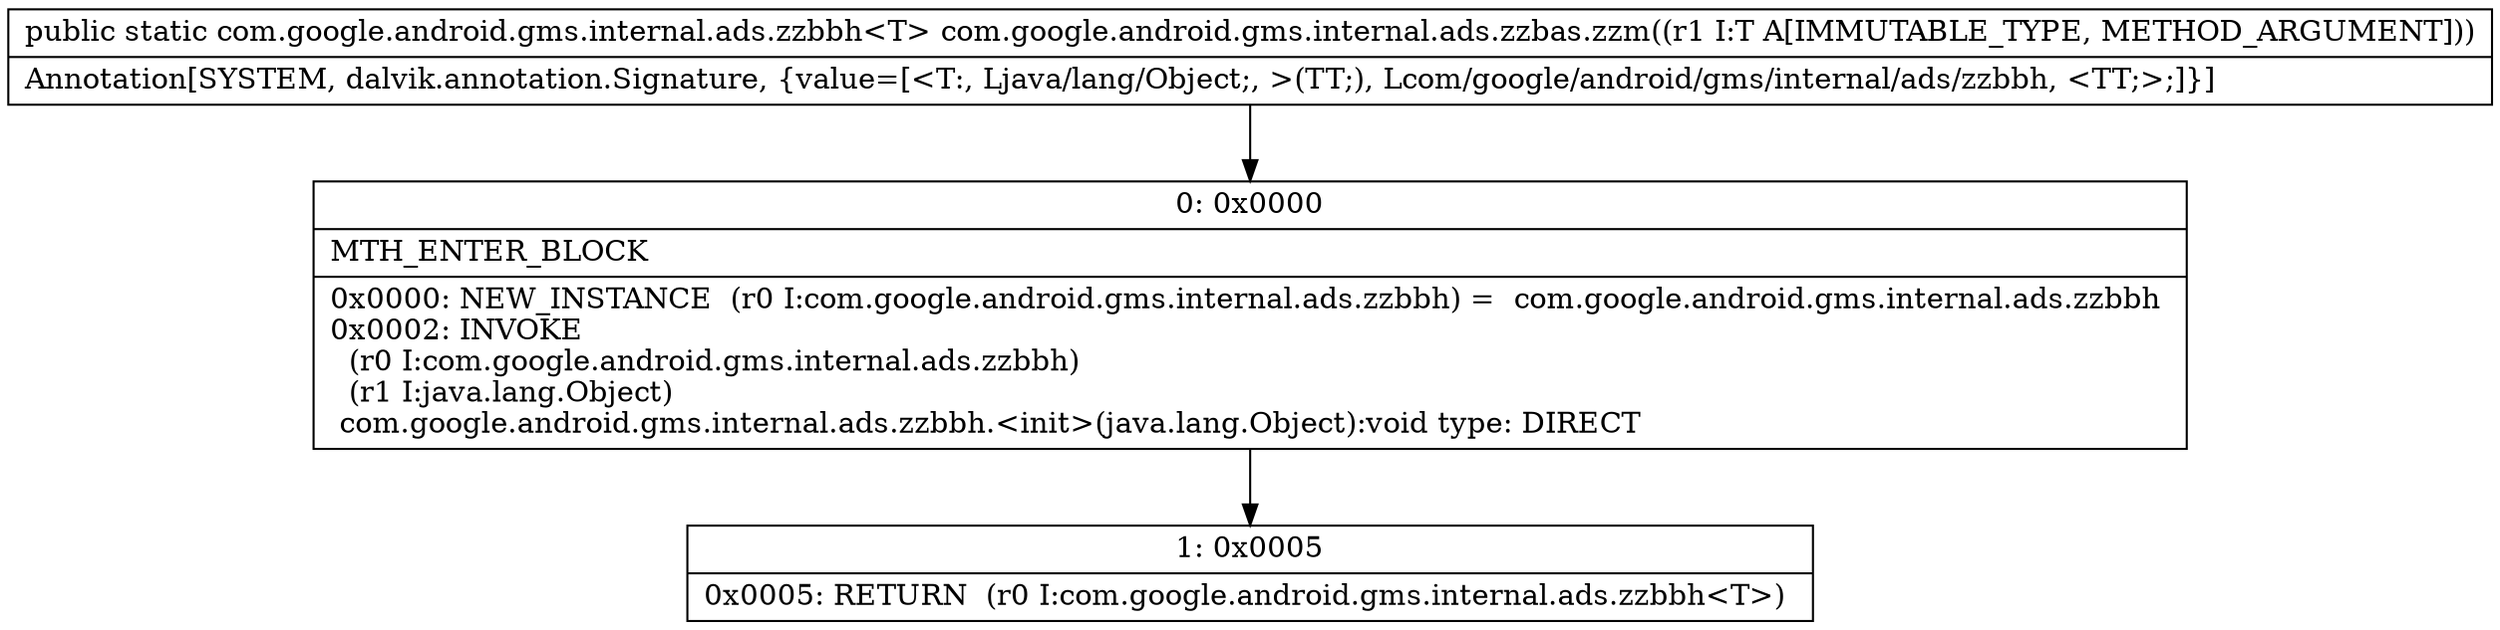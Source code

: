 digraph "CFG forcom.google.android.gms.internal.ads.zzbas.zzm(Ljava\/lang\/Object;)Lcom\/google\/android\/gms\/internal\/ads\/zzbbh;" {
Node_0 [shape=record,label="{0\:\ 0x0000|MTH_ENTER_BLOCK\l|0x0000: NEW_INSTANCE  (r0 I:com.google.android.gms.internal.ads.zzbbh) =  com.google.android.gms.internal.ads.zzbbh \l0x0002: INVOKE  \l  (r0 I:com.google.android.gms.internal.ads.zzbbh)\l  (r1 I:java.lang.Object)\l com.google.android.gms.internal.ads.zzbbh.\<init\>(java.lang.Object):void type: DIRECT \l}"];
Node_1 [shape=record,label="{1\:\ 0x0005|0x0005: RETURN  (r0 I:com.google.android.gms.internal.ads.zzbbh\<T\>) \l}"];
MethodNode[shape=record,label="{public static com.google.android.gms.internal.ads.zzbbh\<T\> com.google.android.gms.internal.ads.zzbas.zzm((r1 I:T A[IMMUTABLE_TYPE, METHOD_ARGUMENT]))  | Annotation[SYSTEM, dalvik.annotation.Signature, \{value=[\<T:, Ljava\/lang\/Object;, \>(TT;), Lcom\/google\/android\/gms\/internal\/ads\/zzbbh, \<TT;\>;]\}]\l}"];
MethodNode -> Node_0;
Node_0 -> Node_1;
}

